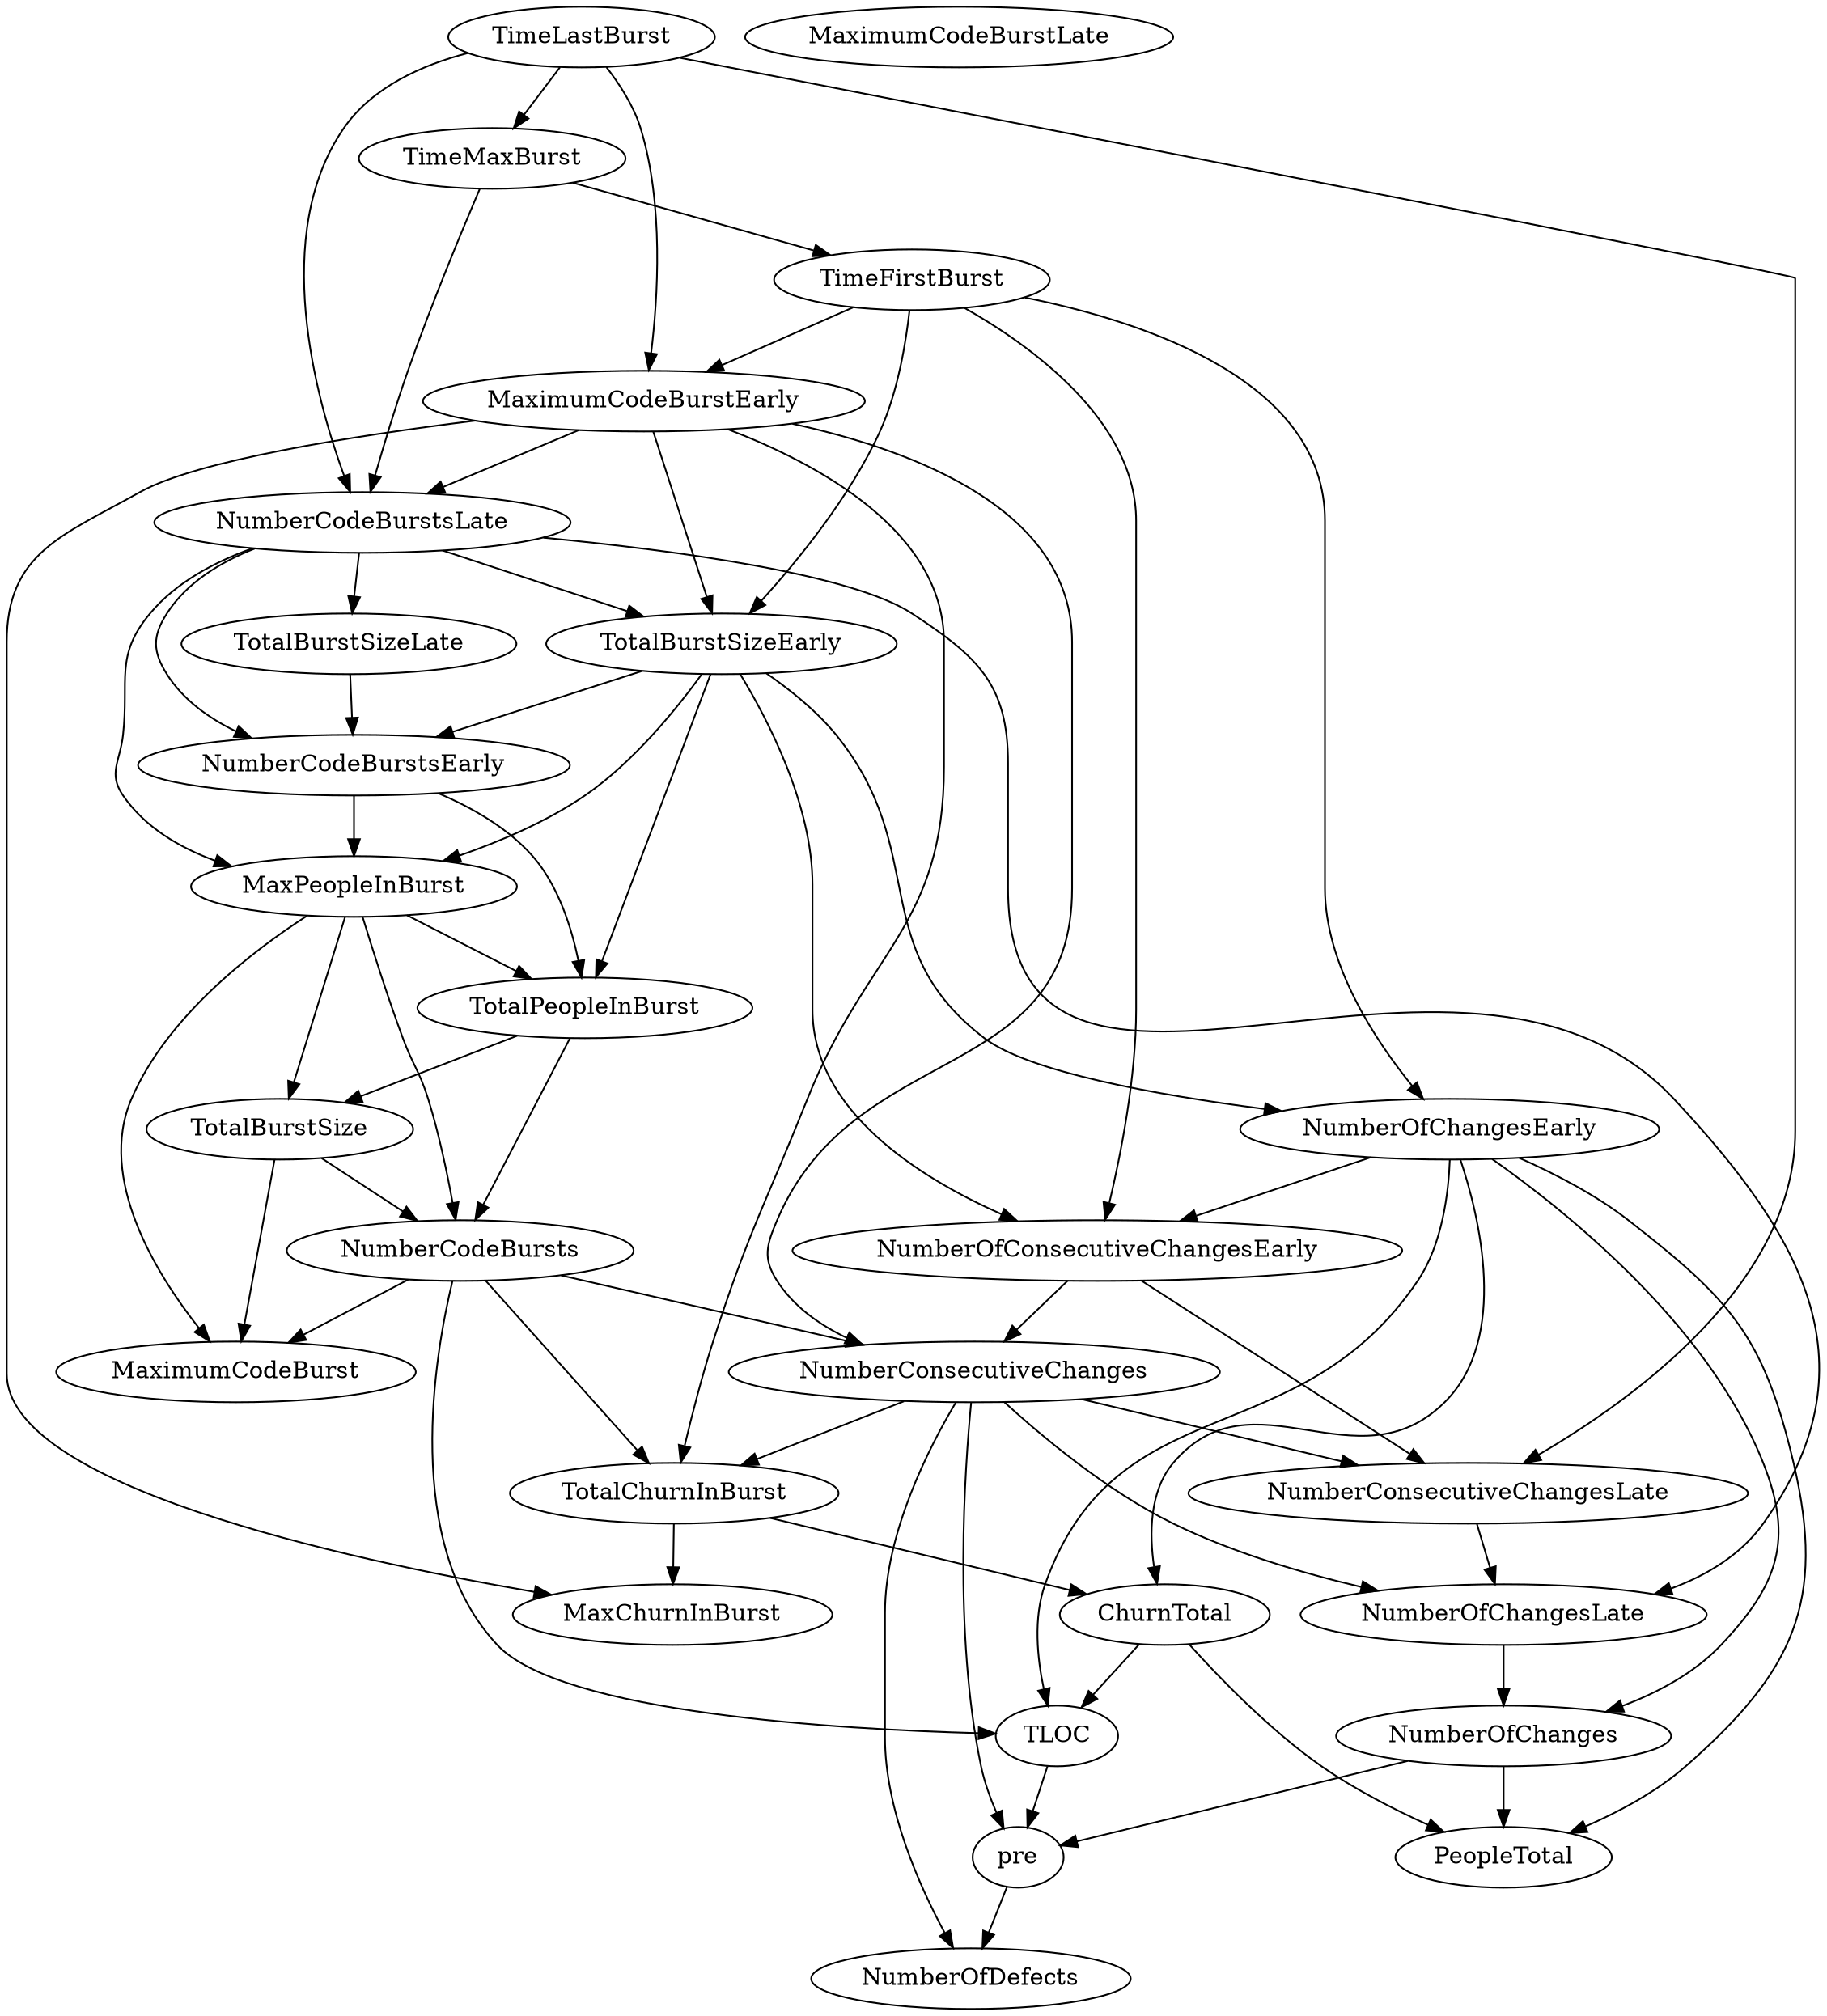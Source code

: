 digraph {
   TotalPeopleInBurst;
   MaximumCodeBurstLate;
   NumberOfChanges;
   MaxPeopleInBurst;
   TotalBurstSizeLate;
   NumberCodeBurstsLate;
   NumberOfChangesLate;
   NumberOfChangesEarly;
   MaxChurnInBurst;
   MaximumCodeBurstEarly;
   NumberCodeBurstsEarly;
   TimeFirstBurst;
   TotalChurnInBurst;
   ChurnTotal;
   MaximumCodeBurst;
   NumberOfConsecutiveChangesEarly;
   NumberConsecutiveChangesLate;
   TotalBurstSizeEarly;
   TotalBurstSize;
   TimeMaxBurst;
   NumberConsecutiveChanges;
   TimeLastBurst;
   NumberCodeBursts;
   PeopleTotal;
   pre;
   NumberOfDefects;
   TLOC;
   TotalPeopleInBurst -> TotalBurstSize;
   TotalPeopleInBurst -> NumberCodeBursts;
   NumberOfChanges -> PeopleTotal;
   NumberOfChanges -> pre;
   MaxPeopleInBurst -> TotalPeopleInBurst;
   MaxPeopleInBurst -> MaximumCodeBurst;
   MaxPeopleInBurst -> TotalBurstSize;
   MaxPeopleInBurst -> NumberCodeBursts;
   TotalBurstSizeLate -> NumberCodeBurstsEarly;
   NumberCodeBurstsLate -> MaxPeopleInBurst;
   NumberCodeBurstsLate -> TotalBurstSizeLate;
   NumberCodeBurstsLate -> NumberOfChangesLate;
   NumberCodeBurstsLate -> NumberCodeBurstsEarly;
   NumberCodeBurstsLate -> TotalBurstSizeEarly;
   NumberOfChangesLate -> NumberOfChanges;
   NumberOfChangesEarly -> NumberOfChanges;
   NumberOfChangesEarly -> ChurnTotal;
   NumberOfChangesEarly -> NumberOfConsecutiveChangesEarly;
   NumberOfChangesEarly -> PeopleTotal;
   NumberOfChangesEarly -> TLOC;
   MaximumCodeBurstEarly -> NumberCodeBurstsLate;
   MaximumCodeBurstEarly -> MaxChurnInBurst;
   MaximumCodeBurstEarly -> TotalChurnInBurst;
   MaximumCodeBurstEarly -> TotalBurstSizeEarly;
   MaximumCodeBurstEarly -> NumberConsecutiveChanges;
   NumberCodeBurstsEarly -> TotalPeopleInBurst;
   NumberCodeBurstsEarly -> MaxPeopleInBurst;
   TimeFirstBurst -> NumberOfChangesEarly;
   TimeFirstBurst -> MaximumCodeBurstEarly;
   TimeFirstBurst -> NumberOfConsecutiveChangesEarly;
   TimeFirstBurst -> TotalBurstSizeEarly;
   TotalChurnInBurst -> MaxChurnInBurst;
   TotalChurnInBurst -> ChurnTotal;
   ChurnTotal -> PeopleTotal;
   ChurnTotal -> TLOC;
   NumberOfConsecutiveChangesEarly -> NumberConsecutiveChangesLate;
   NumberOfConsecutiveChangesEarly -> NumberConsecutiveChanges;
   NumberConsecutiveChangesLate -> NumberOfChangesLate;
   TotalBurstSizeEarly -> TotalPeopleInBurst;
   TotalBurstSizeEarly -> MaxPeopleInBurst;
   TotalBurstSizeEarly -> NumberOfChangesEarly;
   TotalBurstSizeEarly -> NumberCodeBurstsEarly;
   TotalBurstSizeEarly -> NumberOfConsecutiveChangesEarly;
   TotalBurstSize -> MaximumCodeBurst;
   TotalBurstSize -> NumberCodeBursts;
   TimeMaxBurst -> NumberCodeBurstsLate;
   TimeMaxBurst -> TimeFirstBurst;
   NumberConsecutiveChanges -> NumberOfChangesLate;
   NumberConsecutiveChanges -> TotalChurnInBurst;
   NumberConsecutiveChanges -> NumberConsecutiveChangesLate;
   NumberConsecutiveChanges -> pre;
   NumberConsecutiveChanges -> NumberOfDefects;
   TimeLastBurst -> NumberCodeBurstsLate;
   TimeLastBurst -> MaximumCodeBurstEarly;
   TimeLastBurst -> NumberConsecutiveChangesLate;
   TimeLastBurst -> TimeMaxBurst;
   NumberCodeBursts -> TotalChurnInBurst;
   NumberCodeBursts -> MaximumCodeBurst;
   NumberCodeBursts -> NumberConsecutiveChanges;
   NumberCodeBursts -> TLOC;
   pre -> NumberOfDefects;
   TLOC -> pre;
}
